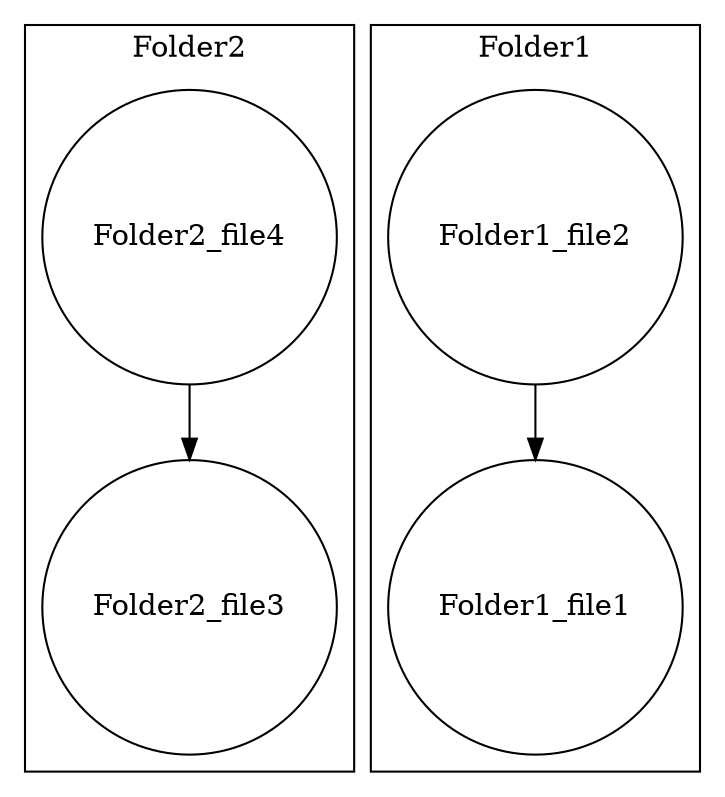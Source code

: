digraph FileExplorer {
    node [shape=folder];
    subgraph cluster_Folder2 {
        label = "Folder2";
        node [shape=circle];
    "Folder2_file4" -> "Folder2_file3";
    }
    subgraph cluster_Folder1 {
        label = "Folder1";
        node [shape=circle];
    "Folder1_file2" -> "Folder1_file1";
    }
}
